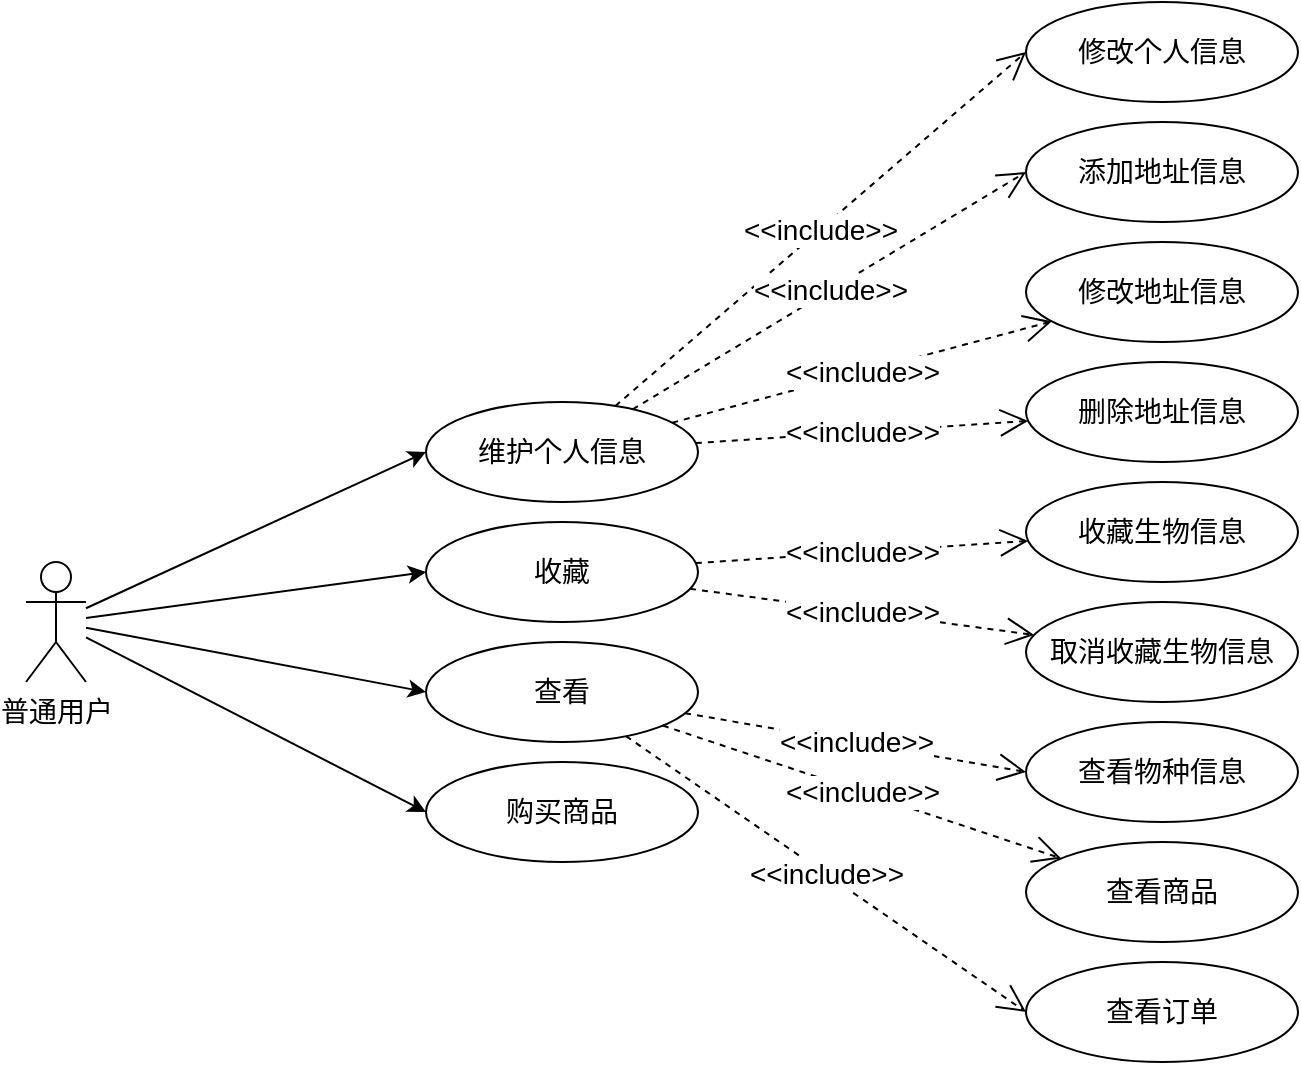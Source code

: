 <mxfile version="24.4.13" type="github">
  <diagram name="第 1 页" id="pP4TxrNRhEeJk75uxK3W">
    <mxGraphModel dx="1869" dy="577" grid="1" gridSize="10" guides="1" tooltips="1" connect="1" arrows="1" fold="1" page="1" pageScale="1" pageWidth="827" pageHeight="1169" math="0" shadow="0">
      <root>
        <mxCell id="0" />
        <mxCell id="1" parent="0" />
        <mxCell id="V3aJ24xwNZgGy2kyT4V0-1" value="&lt;font style=&quot;font-size: 14px;&quot;&gt;普通用户&lt;/font&gt;" style="shape=umlActor;verticalLabelPosition=bottom;verticalAlign=top;html=1;outlineConnect=0;" parent="1" vertex="1">
          <mxGeometry x="10" y="320" width="30" height="60" as="geometry" />
        </mxCell>
        <mxCell id="V3aJ24xwNZgGy2kyT4V0-2" value="&lt;font style=&quot;font-size: 14px;&quot;&gt;维护个人信息&lt;/font&gt;" style="ellipse;whiteSpace=wrap;html=1;" parent="1" vertex="1">
          <mxGeometry x="210" y="240" width="136" height="50" as="geometry" />
        </mxCell>
        <mxCell id="V3aJ24xwNZgGy2kyT4V0-4" value="&lt;font style=&quot;font-size: 14px;&quot;&gt;收藏&lt;/font&gt;" style="ellipse;whiteSpace=wrap;html=1;" parent="1" vertex="1">
          <mxGeometry x="210" y="300" width="136" height="50" as="geometry" />
        </mxCell>
        <mxCell id="V3aJ24xwNZgGy2kyT4V0-5" value="&lt;font style=&quot;font-size: 14px;&quot;&gt;购买商品&lt;/font&gt;" style="ellipse;whiteSpace=wrap;html=1;" parent="1" vertex="1">
          <mxGeometry x="210" y="420" width="136" height="50" as="geometry" />
        </mxCell>
        <mxCell id="V3aJ24xwNZgGy2kyT4V0-6" value="&lt;font style=&quot;font-size: 14px;&quot;&gt;查看&lt;/font&gt;" style="ellipse;whiteSpace=wrap;html=1;" parent="1" vertex="1">
          <mxGeometry x="210" y="360" width="136" height="50" as="geometry" />
        </mxCell>
        <mxCell id="V3aJ24xwNZgGy2kyT4V0-7" value="&lt;font style=&quot;font-size: 14px;&quot;&gt;修改个人信息&lt;/font&gt;" style="ellipse;whiteSpace=wrap;html=1;" parent="1" vertex="1">
          <mxGeometry x="510" y="40" width="136" height="50" as="geometry" />
        </mxCell>
        <mxCell id="V3aJ24xwNZgGy2kyT4V0-8" value="&lt;font style=&quot;font-size: 14px;&quot;&gt;添加地址信息&lt;/font&gt;" style="ellipse;whiteSpace=wrap;html=1;" parent="1" vertex="1">
          <mxGeometry x="510" y="100" width="136" height="50" as="geometry" />
        </mxCell>
        <mxCell id="V3aJ24xwNZgGy2kyT4V0-9" value="" style="endArrow=classic;html=1;rounded=0;entryX=0;entryY=0.5;entryDx=0;entryDy=0;" parent="1" source="V3aJ24xwNZgGy2kyT4V0-1" target="V3aJ24xwNZgGy2kyT4V0-2" edge="1">
          <mxGeometry width="50" height="50" relative="1" as="geometry">
            <mxPoint x="-10" y="450" as="sourcePoint" />
            <mxPoint x="40" y="400" as="targetPoint" />
          </mxGeometry>
        </mxCell>
        <mxCell id="V3aJ24xwNZgGy2kyT4V0-10" value="" style="endArrow=classic;html=1;rounded=0;entryX=0;entryY=0.5;entryDx=0;entryDy=0;" parent="1" source="V3aJ24xwNZgGy2kyT4V0-1" target="V3aJ24xwNZgGy2kyT4V0-4" edge="1">
          <mxGeometry width="50" height="50" relative="1" as="geometry">
            <mxPoint x="70" y="470" as="sourcePoint" />
            <mxPoint x="120" y="420" as="targetPoint" />
          </mxGeometry>
        </mxCell>
        <mxCell id="V3aJ24xwNZgGy2kyT4V0-11" value="" style="endArrow=classic;html=1;rounded=0;entryX=0;entryY=0.5;entryDx=0;entryDy=0;" parent="1" source="V3aJ24xwNZgGy2kyT4V0-1" target="V3aJ24xwNZgGy2kyT4V0-5" edge="1">
          <mxGeometry width="50" height="50" relative="1" as="geometry">
            <mxPoint x="10" y="470" as="sourcePoint" />
            <mxPoint x="60" y="420" as="targetPoint" />
          </mxGeometry>
        </mxCell>
        <mxCell id="V3aJ24xwNZgGy2kyT4V0-12" value="" style="endArrow=classic;html=1;rounded=0;entryX=0;entryY=0.5;entryDx=0;entryDy=0;" parent="1" source="V3aJ24xwNZgGy2kyT4V0-1" target="V3aJ24xwNZgGy2kyT4V0-6" edge="1">
          <mxGeometry width="50" height="50" relative="1" as="geometry">
            <mxPoint x="70" y="480" as="sourcePoint" />
            <mxPoint x="120" y="430" as="targetPoint" />
          </mxGeometry>
        </mxCell>
        <mxCell id="V3aJ24xwNZgGy2kyT4V0-13" value="&lt;font style=&quot;font-size: 14px;&quot;&gt;收藏生物信息&lt;/font&gt;" style="ellipse;whiteSpace=wrap;html=1;" parent="1" vertex="1">
          <mxGeometry x="510" y="280" width="136" height="50" as="geometry" />
        </mxCell>
        <mxCell id="V3aJ24xwNZgGy2kyT4V0-16" value="&lt;font style=&quot;font-size: 14px;&quot;&gt;查看物种信息&lt;/font&gt;" style="ellipse;whiteSpace=wrap;html=1;" parent="1" vertex="1">
          <mxGeometry x="510" y="400" width="136" height="50" as="geometry" />
        </mxCell>
        <mxCell id="V3aJ24xwNZgGy2kyT4V0-17" value="&lt;font style=&quot;font-size: 14px;&quot;&gt;查看商品&lt;/font&gt;" style="ellipse;whiteSpace=wrap;html=1;" parent="1" vertex="1">
          <mxGeometry x="510" y="460" width="136" height="50" as="geometry" />
        </mxCell>
        <mxCell id="V3aJ24xwNZgGy2kyT4V0-18" value="&lt;font style=&quot;font-size: 14px;&quot;&gt;查看订单&lt;/font&gt;" style="ellipse;whiteSpace=wrap;html=1;" parent="1" vertex="1">
          <mxGeometry x="510" y="520" width="136" height="50" as="geometry" />
        </mxCell>
        <mxCell id="V3aJ24xwNZgGy2kyT4V0-21" value="&lt;font style=&quot;font-size: 14px;&quot;&gt;&amp;lt;&amp;lt;include&amp;gt;&amp;gt;&lt;/font&gt;" style="endArrow=open;endSize=12;dashed=1;html=1;rounded=0;entryX=0;entryY=0.5;entryDx=0;entryDy=0;" parent="1" source="V3aJ24xwNZgGy2kyT4V0-2" target="V3aJ24xwNZgGy2kyT4V0-7" edge="1">
          <mxGeometry width="160" relative="1" as="geometry">
            <mxPoint x="270" y="610" as="sourcePoint" />
            <mxPoint x="430" y="610" as="targetPoint" />
          </mxGeometry>
        </mxCell>
        <mxCell id="V3aJ24xwNZgGy2kyT4V0-22" value="&lt;font style=&quot;font-size: 14px;&quot;&gt;&amp;lt;&amp;lt;include&amp;gt;&amp;gt;&lt;/font&gt;" style="endArrow=open;endSize=12;dashed=1;html=1;rounded=0;entryX=0;entryY=0.5;entryDx=0;entryDy=0;" parent="1" source="V3aJ24xwNZgGy2kyT4V0-2" target="V3aJ24xwNZgGy2kyT4V0-8" edge="1">
          <mxGeometry width="160" relative="1" as="geometry">
            <mxPoint x="270" y="610" as="sourcePoint" />
            <mxPoint x="430" y="610" as="targetPoint" />
          </mxGeometry>
        </mxCell>
        <mxCell id="V3aJ24xwNZgGy2kyT4V0-23" value="&lt;font style=&quot;font-size: 14px;&quot;&gt;&amp;lt;&amp;lt;include&amp;gt;&amp;gt;&lt;/font&gt;" style="endArrow=open;endSize=12;dashed=1;html=1;rounded=0;" parent="1" source="V3aJ24xwNZgGy2kyT4V0-4" target="V3aJ24xwNZgGy2kyT4V0-13" edge="1">
          <mxGeometry width="160" relative="1" as="geometry">
            <mxPoint x="270" y="610" as="sourcePoint" />
            <mxPoint x="430" y="610" as="targetPoint" />
          </mxGeometry>
        </mxCell>
        <mxCell id="V3aJ24xwNZgGy2kyT4V0-25" value="&lt;font style=&quot;font-size: 14px;&quot;&gt;&amp;lt;&amp;lt;include&amp;gt;&amp;gt;&lt;/font&gt;" style="endArrow=open;endSize=12;dashed=1;html=1;rounded=0;entryX=0;entryY=0.5;entryDx=0;entryDy=0;" parent="1" source="V3aJ24xwNZgGy2kyT4V0-6" target="V3aJ24xwNZgGy2kyT4V0-16" edge="1">
          <mxGeometry width="160" relative="1" as="geometry">
            <mxPoint x="270" y="610" as="sourcePoint" />
            <mxPoint x="430" y="610" as="targetPoint" />
          </mxGeometry>
        </mxCell>
        <mxCell id="V3aJ24xwNZgGy2kyT4V0-26" value="&lt;font style=&quot;font-size: 14px;&quot;&gt;&amp;lt;&amp;lt;include&amp;gt;&amp;gt;&lt;/font&gt;" style="endArrow=open;endSize=12;dashed=1;html=1;rounded=0;" parent="1" source="V3aJ24xwNZgGy2kyT4V0-6" target="V3aJ24xwNZgGy2kyT4V0-17" edge="1">
          <mxGeometry width="160" relative="1" as="geometry">
            <mxPoint x="270" y="610" as="sourcePoint" />
            <mxPoint x="430" y="610" as="targetPoint" />
          </mxGeometry>
        </mxCell>
        <mxCell id="V3aJ24xwNZgGy2kyT4V0-27" value="&lt;font style=&quot;font-size: 14px;&quot;&gt;&amp;lt;&amp;lt;include&amp;gt;&amp;gt;&lt;/font&gt;" style="endArrow=open;endSize=12;dashed=1;html=1;rounded=0;entryX=0;entryY=0.5;entryDx=0;entryDy=0;" parent="1" source="V3aJ24xwNZgGy2kyT4V0-6" target="V3aJ24xwNZgGy2kyT4V0-18" edge="1">
          <mxGeometry width="160" relative="1" as="geometry">
            <mxPoint x="270" y="610" as="sourcePoint" />
            <mxPoint x="430" y="610" as="targetPoint" />
            <mxPoint as="offset" />
          </mxGeometry>
        </mxCell>
        <mxCell id="HEWmPaP7A72VMz71wFZR-1" value="&lt;font style=&quot;font-size: 14px;&quot;&gt;取消收藏生物信息&lt;/font&gt;" style="ellipse;whiteSpace=wrap;html=1;" vertex="1" parent="1">
          <mxGeometry x="510" y="340" width="136" height="50" as="geometry" />
        </mxCell>
        <mxCell id="HEWmPaP7A72VMz71wFZR-2" value="&lt;font style=&quot;font-size: 14px;&quot;&gt;修改地址信息&lt;/font&gt;" style="ellipse;whiteSpace=wrap;html=1;" vertex="1" parent="1">
          <mxGeometry x="510" y="160" width="136" height="50" as="geometry" />
        </mxCell>
        <mxCell id="HEWmPaP7A72VMz71wFZR-3" value="&lt;font style=&quot;font-size: 14px;&quot;&gt;删除地址信息&lt;/font&gt;" style="ellipse;whiteSpace=wrap;html=1;" vertex="1" parent="1">
          <mxGeometry x="510" y="220" width="136" height="50" as="geometry" />
        </mxCell>
        <mxCell id="HEWmPaP7A72VMz71wFZR-4" value="&lt;font style=&quot;font-size: 14px;&quot;&gt;&amp;lt;&amp;lt;include&amp;gt;&amp;gt;&lt;/font&gt;" style="endArrow=open;endSize=12;dashed=1;html=1;rounded=0;" edge="1" parent="1" source="V3aJ24xwNZgGy2kyT4V0-2" target="HEWmPaP7A72VMz71wFZR-2">
          <mxGeometry width="160" relative="1" as="geometry">
            <mxPoint x="346" y="122" as="sourcePoint" />
            <mxPoint x="510" y="85" as="targetPoint" />
          </mxGeometry>
        </mxCell>
        <mxCell id="HEWmPaP7A72VMz71wFZR-5" value="&lt;font style=&quot;font-size: 14px;&quot;&gt;&amp;lt;&amp;lt;include&amp;gt;&amp;gt;&lt;/font&gt;" style="endArrow=open;endSize=12;dashed=1;html=1;rounded=0;" edge="1" parent="1" source="V3aJ24xwNZgGy2kyT4V0-2" target="HEWmPaP7A72VMz71wFZR-3">
          <mxGeometry width="160" relative="1" as="geometry">
            <mxPoint x="356" y="135" as="sourcePoint" />
            <mxPoint x="510" y="135" as="targetPoint" />
          </mxGeometry>
        </mxCell>
        <mxCell id="HEWmPaP7A72VMz71wFZR-6" value="&lt;font style=&quot;font-size: 14px;&quot;&gt;&amp;lt;&amp;lt;include&amp;gt;&amp;gt;&lt;/font&gt;" style="endArrow=open;endSize=12;dashed=1;html=1;rounded=0;" edge="1" parent="1" source="V3aJ24xwNZgGy2kyT4V0-4" target="HEWmPaP7A72VMz71wFZR-1">
          <mxGeometry width="160" relative="1" as="geometry">
            <mxPoint x="353" y="258" as="sourcePoint" />
            <mxPoint x="513" y="242" as="targetPoint" />
          </mxGeometry>
        </mxCell>
      </root>
    </mxGraphModel>
  </diagram>
</mxfile>
